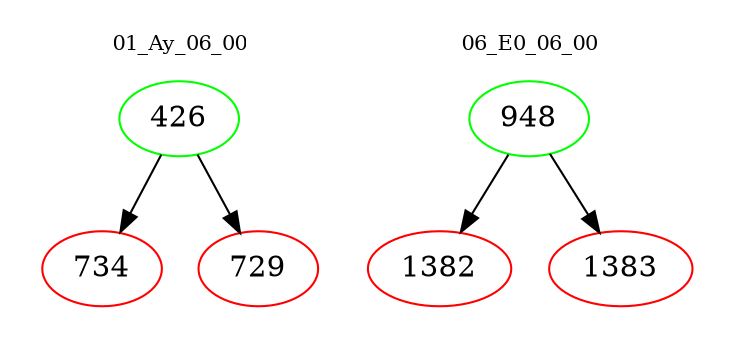 digraph{
subgraph cluster_0 {
color = white
label = "01_Ay_06_00";
fontsize=10;
T0_426 [label="426", color="green"]
T0_426 -> T0_734 [color="black"]
T0_734 [label="734", color="red"]
T0_426 -> T0_729 [color="black"]
T0_729 [label="729", color="red"]
}
subgraph cluster_1 {
color = white
label = "06_E0_06_00";
fontsize=10;
T1_948 [label="948", color="green"]
T1_948 -> T1_1382 [color="black"]
T1_1382 [label="1382", color="red"]
T1_948 -> T1_1383 [color="black"]
T1_1383 [label="1383", color="red"]
}
}
